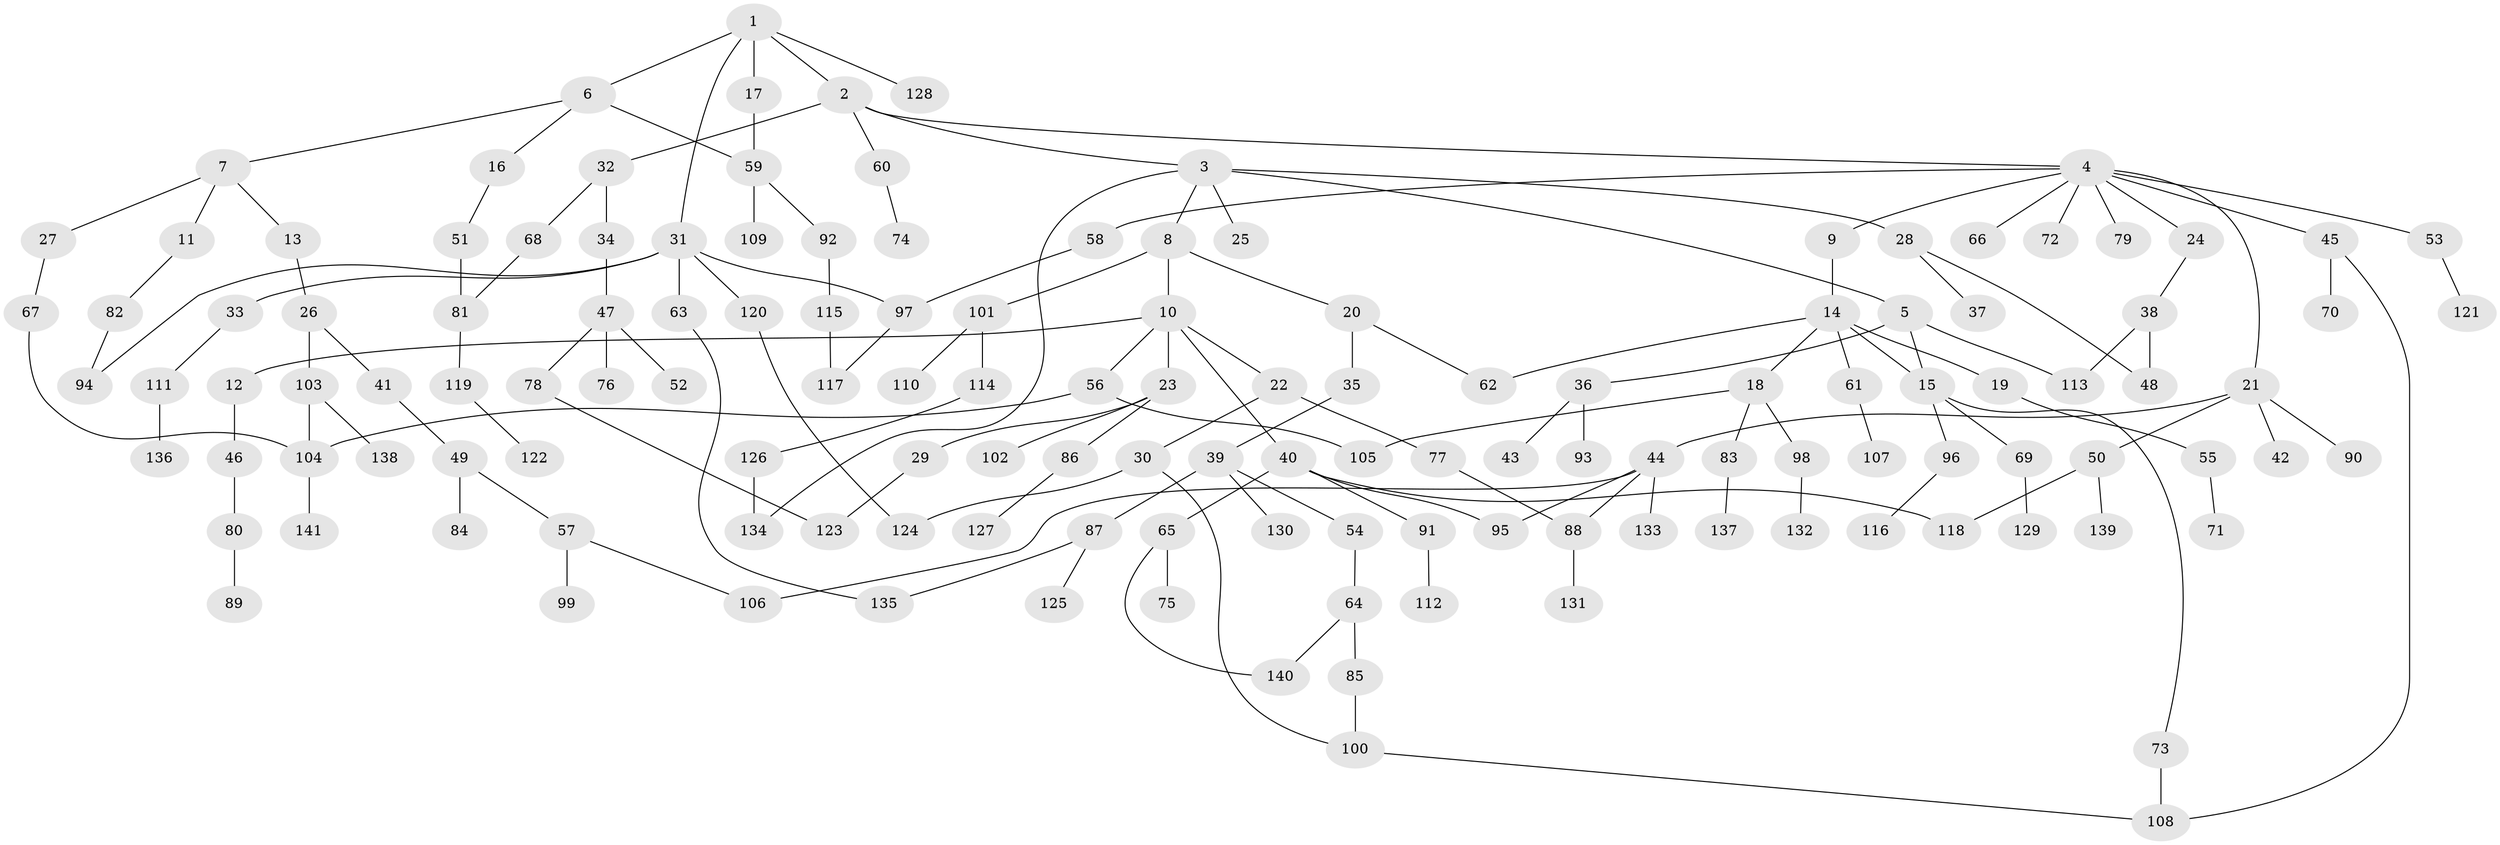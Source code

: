 // coarse degree distribution, {5: 0.07216494845360824, 8: 0.010309278350515464, 10: 0.010309278350515464, 6: 0.05154639175257732, 2: 0.30927835051546393, 3: 0.1958762886597938, 4: 0.020618556701030927, 1: 0.32989690721649484}
// Generated by graph-tools (version 1.1) at 2025/41/03/06/25 10:41:25]
// undirected, 141 vertices, 164 edges
graph export_dot {
graph [start="1"]
  node [color=gray90,style=filled];
  1;
  2;
  3;
  4;
  5;
  6;
  7;
  8;
  9;
  10;
  11;
  12;
  13;
  14;
  15;
  16;
  17;
  18;
  19;
  20;
  21;
  22;
  23;
  24;
  25;
  26;
  27;
  28;
  29;
  30;
  31;
  32;
  33;
  34;
  35;
  36;
  37;
  38;
  39;
  40;
  41;
  42;
  43;
  44;
  45;
  46;
  47;
  48;
  49;
  50;
  51;
  52;
  53;
  54;
  55;
  56;
  57;
  58;
  59;
  60;
  61;
  62;
  63;
  64;
  65;
  66;
  67;
  68;
  69;
  70;
  71;
  72;
  73;
  74;
  75;
  76;
  77;
  78;
  79;
  80;
  81;
  82;
  83;
  84;
  85;
  86;
  87;
  88;
  89;
  90;
  91;
  92;
  93;
  94;
  95;
  96;
  97;
  98;
  99;
  100;
  101;
  102;
  103;
  104;
  105;
  106;
  107;
  108;
  109;
  110;
  111;
  112;
  113;
  114;
  115;
  116;
  117;
  118;
  119;
  120;
  121;
  122;
  123;
  124;
  125;
  126;
  127;
  128;
  129;
  130;
  131;
  132;
  133;
  134;
  135;
  136;
  137;
  138;
  139;
  140;
  141;
  1 -- 2;
  1 -- 6;
  1 -- 17;
  1 -- 31;
  1 -- 128;
  2 -- 3;
  2 -- 4;
  2 -- 32;
  2 -- 60;
  3 -- 5;
  3 -- 8;
  3 -- 25;
  3 -- 28;
  3 -- 134;
  4 -- 9;
  4 -- 21;
  4 -- 24;
  4 -- 45;
  4 -- 53;
  4 -- 58;
  4 -- 66;
  4 -- 72;
  4 -- 79;
  5 -- 15;
  5 -- 36;
  5 -- 113;
  6 -- 7;
  6 -- 16;
  6 -- 59;
  7 -- 11;
  7 -- 13;
  7 -- 27;
  8 -- 10;
  8 -- 20;
  8 -- 101;
  9 -- 14;
  10 -- 12;
  10 -- 22;
  10 -- 23;
  10 -- 40;
  10 -- 56;
  11 -- 82;
  12 -- 46;
  13 -- 26;
  14 -- 18;
  14 -- 19;
  14 -- 61;
  14 -- 62;
  14 -- 15;
  15 -- 69;
  15 -- 73;
  15 -- 96;
  16 -- 51;
  17 -- 59;
  18 -- 83;
  18 -- 98;
  18 -- 105;
  19 -- 55;
  20 -- 35;
  20 -- 62;
  21 -- 42;
  21 -- 44;
  21 -- 50;
  21 -- 90;
  22 -- 30;
  22 -- 77;
  23 -- 29;
  23 -- 86;
  23 -- 102;
  24 -- 38;
  26 -- 41;
  26 -- 103;
  27 -- 67;
  28 -- 37;
  28 -- 48;
  29 -- 123;
  30 -- 100;
  30 -- 124;
  31 -- 33;
  31 -- 63;
  31 -- 94;
  31 -- 97;
  31 -- 120;
  32 -- 34;
  32 -- 68;
  33 -- 111;
  34 -- 47;
  35 -- 39;
  36 -- 43;
  36 -- 93;
  38 -- 48;
  38 -- 113;
  39 -- 54;
  39 -- 87;
  39 -- 130;
  40 -- 65;
  40 -- 91;
  40 -- 118;
  40 -- 95;
  41 -- 49;
  44 -- 95;
  44 -- 133;
  44 -- 106;
  44 -- 88;
  45 -- 70;
  45 -- 108;
  46 -- 80;
  47 -- 52;
  47 -- 76;
  47 -- 78;
  49 -- 57;
  49 -- 84;
  50 -- 118;
  50 -- 139;
  51 -- 81;
  53 -- 121;
  54 -- 64;
  55 -- 71;
  56 -- 104;
  56 -- 105;
  57 -- 99;
  57 -- 106;
  58 -- 97;
  59 -- 92;
  59 -- 109;
  60 -- 74;
  61 -- 107;
  63 -- 135;
  64 -- 85;
  64 -- 140;
  65 -- 75;
  65 -- 140;
  67 -- 104;
  68 -- 81;
  69 -- 129;
  73 -- 108;
  77 -- 88;
  78 -- 123;
  80 -- 89;
  81 -- 119;
  82 -- 94;
  83 -- 137;
  85 -- 100;
  86 -- 127;
  87 -- 125;
  87 -- 135;
  88 -- 131;
  91 -- 112;
  92 -- 115;
  96 -- 116;
  97 -- 117;
  98 -- 132;
  100 -- 108;
  101 -- 110;
  101 -- 114;
  103 -- 138;
  103 -- 104;
  104 -- 141;
  111 -- 136;
  114 -- 126;
  115 -- 117;
  119 -- 122;
  120 -- 124;
  126 -- 134;
}

